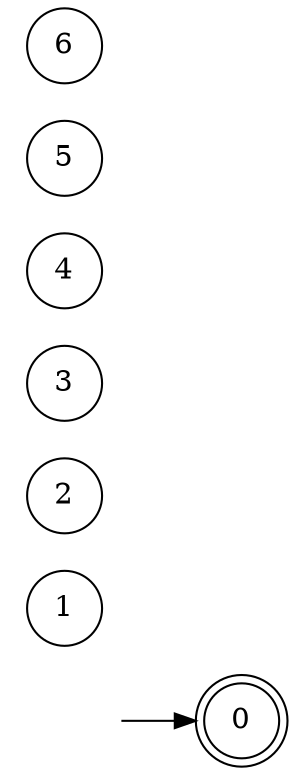 digraph finite_state_machine {
	rankdir=LR;
	node [shape = doublecircle]; 0;
	node [shape = circle];
	init [shape=none, label=""];
	init -> 0;
	0 [label="0"];
	1 [label="1"];
	2 [label="2"];
	3 [label="3"];
	4 [label="4"];
	5 [label="5"];
	6 [label="6"];
}
